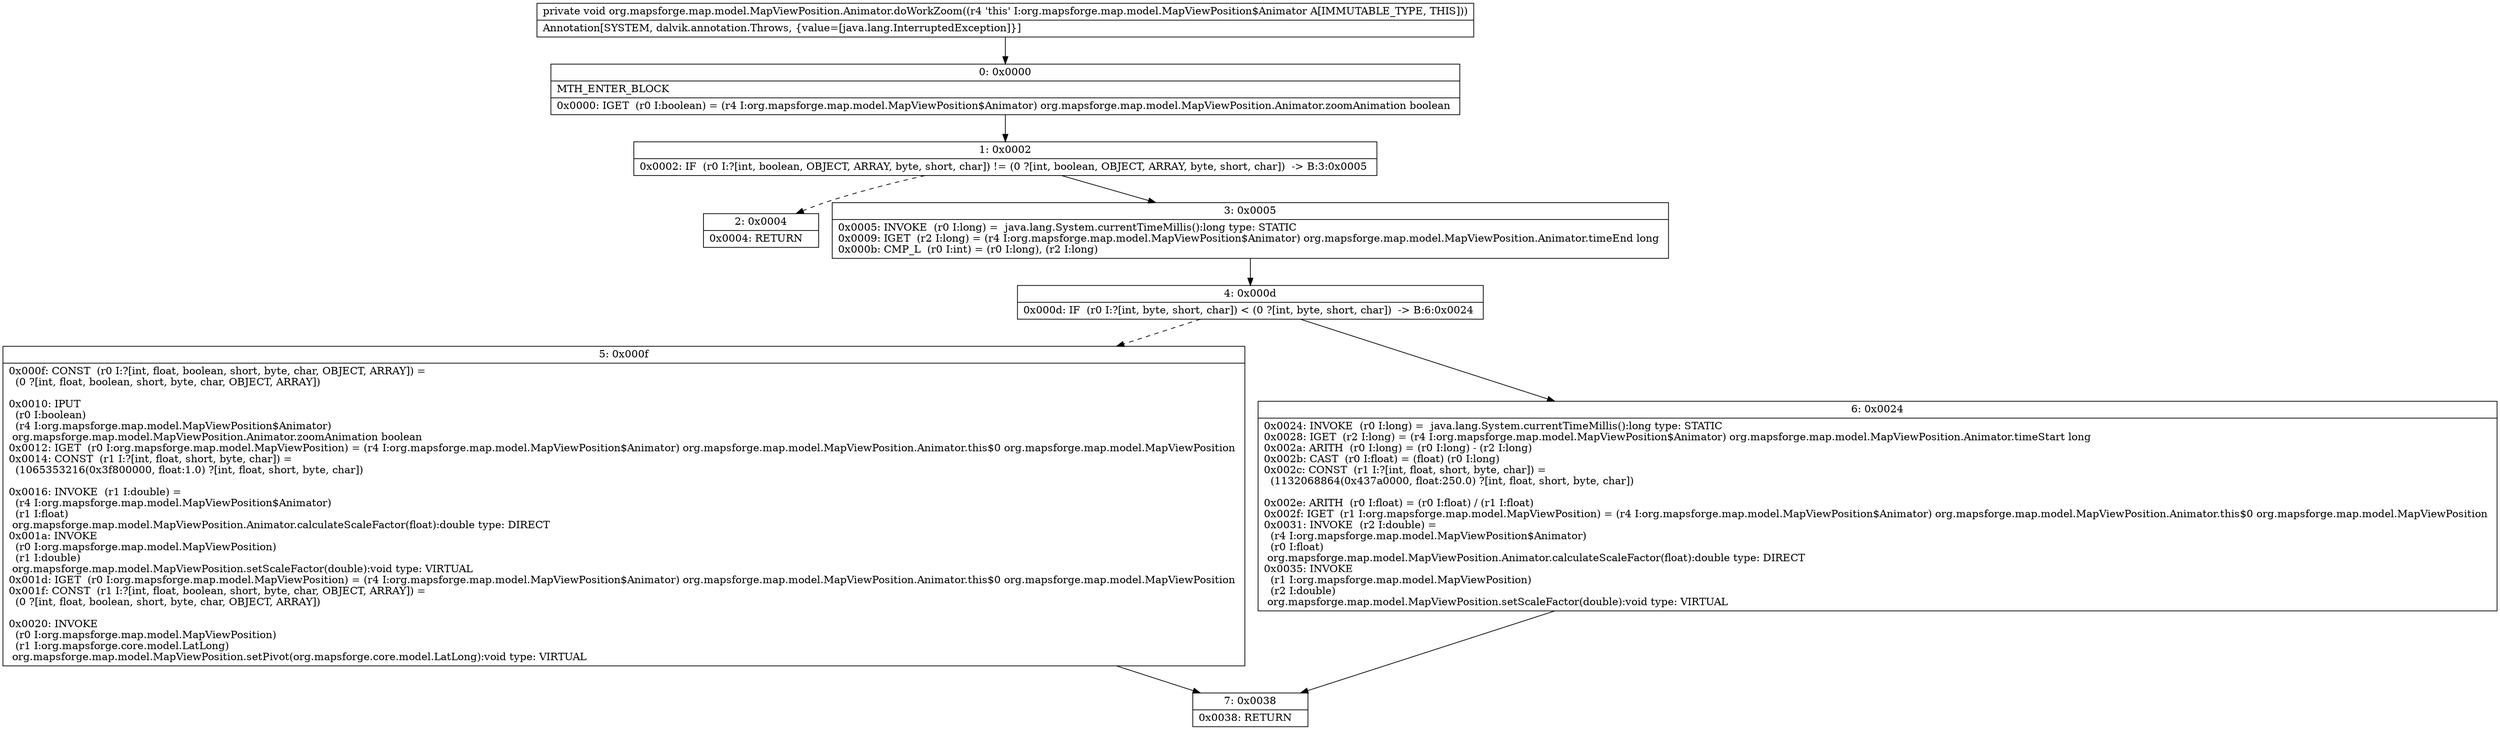 digraph "CFG fororg.mapsforge.map.model.MapViewPosition.Animator.doWorkZoom()V" {
Node_0 [shape=record,label="{0\:\ 0x0000|MTH_ENTER_BLOCK\l|0x0000: IGET  (r0 I:boolean) = (r4 I:org.mapsforge.map.model.MapViewPosition$Animator) org.mapsforge.map.model.MapViewPosition.Animator.zoomAnimation boolean \l}"];
Node_1 [shape=record,label="{1\:\ 0x0002|0x0002: IF  (r0 I:?[int, boolean, OBJECT, ARRAY, byte, short, char]) != (0 ?[int, boolean, OBJECT, ARRAY, byte, short, char])  \-\> B:3:0x0005 \l}"];
Node_2 [shape=record,label="{2\:\ 0x0004|0x0004: RETURN   \l}"];
Node_3 [shape=record,label="{3\:\ 0x0005|0x0005: INVOKE  (r0 I:long) =  java.lang.System.currentTimeMillis():long type: STATIC \l0x0009: IGET  (r2 I:long) = (r4 I:org.mapsforge.map.model.MapViewPosition$Animator) org.mapsforge.map.model.MapViewPosition.Animator.timeEnd long \l0x000b: CMP_L  (r0 I:int) = (r0 I:long), (r2 I:long) \l}"];
Node_4 [shape=record,label="{4\:\ 0x000d|0x000d: IF  (r0 I:?[int, byte, short, char]) \< (0 ?[int, byte, short, char])  \-\> B:6:0x0024 \l}"];
Node_5 [shape=record,label="{5\:\ 0x000f|0x000f: CONST  (r0 I:?[int, float, boolean, short, byte, char, OBJECT, ARRAY]) = \l  (0 ?[int, float, boolean, short, byte, char, OBJECT, ARRAY])\l \l0x0010: IPUT  \l  (r0 I:boolean)\l  (r4 I:org.mapsforge.map.model.MapViewPosition$Animator)\l org.mapsforge.map.model.MapViewPosition.Animator.zoomAnimation boolean \l0x0012: IGET  (r0 I:org.mapsforge.map.model.MapViewPosition) = (r4 I:org.mapsforge.map.model.MapViewPosition$Animator) org.mapsforge.map.model.MapViewPosition.Animator.this$0 org.mapsforge.map.model.MapViewPosition \l0x0014: CONST  (r1 I:?[int, float, short, byte, char]) = \l  (1065353216(0x3f800000, float:1.0) ?[int, float, short, byte, char])\l \l0x0016: INVOKE  (r1 I:double) = \l  (r4 I:org.mapsforge.map.model.MapViewPosition$Animator)\l  (r1 I:float)\l org.mapsforge.map.model.MapViewPosition.Animator.calculateScaleFactor(float):double type: DIRECT \l0x001a: INVOKE  \l  (r0 I:org.mapsforge.map.model.MapViewPosition)\l  (r1 I:double)\l org.mapsforge.map.model.MapViewPosition.setScaleFactor(double):void type: VIRTUAL \l0x001d: IGET  (r0 I:org.mapsforge.map.model.MapViewPosition) = (r4 I:org.mapsforge.map.model.MapViewPosition$Animator) org.mapsforge.map.model.MapViewPosition.Animator.this$0 org.mapsforge.map.model.MapViewPosition \l0x001f: CONST  (r1 I:?[int, float, boolean, short, byte, char, OBJECT, ARRAY]) = \l  (0 ?[int, float, boolean, short, byte, char, OBJECT, ARRAY])\l \l0x0020: INVOKE  \l  (r0 I:org.mapsforge.map.model.MapViewPosition)\l  (r1 I:org.mapsforge.core.model.LatLong)\l org.mapsforge.map.model.MapViewPosition.setPivot(org.mapsforge.core.model.LatLong):void type: VIRTUAL \l}"];
Node_6 [shape=record,label="{6\:\ 0x0024|0x0024: INVOKE  (r0 I:long) =  java.lang.System.currentTimeMillis():long type: STATIC \l0x0028: IGET  (r2 I:long) = (r4 I:org.mapsforge.map.model.MapViewPosition$Animator) org.mapsforge.map.model.MapViewPosition.Animator.timeStart long \l0x002a: ARITH  (r0 I:long) = (r0 I:long) \- (r2 I:long) \l0x002b: CAST  (r0 I:float) = (float) (r0 I:long) \l0x002c: CONST  (r1 I:?[int, float, short, byte, char]) = \l  (1132068864(0x437a0000, float:250.0) ?[int, float, short, byte, char])\l \l0x002e: ARITH  (r0 I:float) = (r0 I:float) \/ (r1 I:float) \l0x002f: IGET  (r1 I:org.mapsforge.map.model.MapViewPosition) = (r4 I:org.mapsforge.map.model.MapViewPosition$Animator) org.mapsforge.map.model.MapViewPosition.Animator.this$0 org.mapsforge.map.model.MapViewPosition \l0x0031: INVOKE  (r2 I:double) = \l  (r4 I:org.mapsforge.map.model.MapViewPosition$Animator)\l  (r0 I:float)\l org.mapsforge.map.model.MapViewPosition.Animator.calculateScaleFactor(float):double type: DIRECT \l0x0035: INVOKE  \l  (r1 I:org.mapsforge.map.model.MapViewPosition)\l  (r2 I:double)\l org.mapsforge.map.model.MapViewPosition.setScaleFactor(double):void type: VIRTUAL \l}"];
Node_7 [shape=record,label="{7\:\ 0x0038|0x0038: RETURN   \l}"];
MethodNode[shape=record,label="{private void org.mapsforge.map.model.MapViewPosition.Animator.doWorkZoom((r4 'this' I:org.mapsforge.map.model.MapViewPosition$Animator A[IMMUTABLE_TYPE, THIS]))  | Annotation[SYSTEM, dalvik.annotation.Throws, \{value=[java.lang.InterruptedException]\}]\l}"];
MethodNode -> Node_0;
Node_0 -> Node_1;
Node_1 -> Node_2[style=dashed];
Node_1 -> Node_3;
Node_3 -> Node_4;
Node_4 -> Node_5[style=dashed];
Node_4 -> Node_6;
Node_5 -> Node_7;
Node_6 -> Node_7;
}

